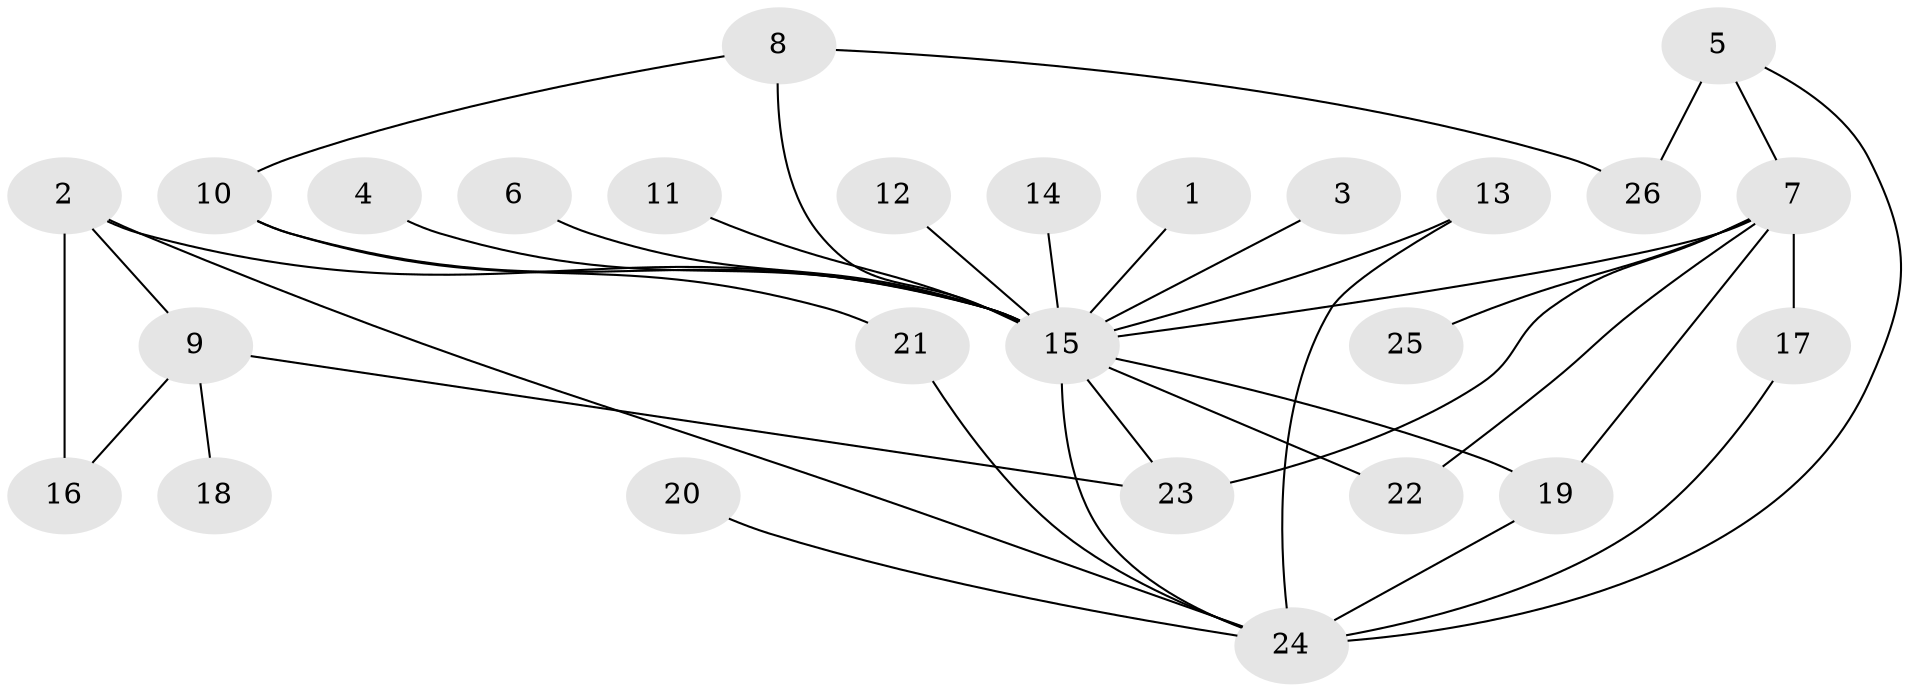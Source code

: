 // original degree distribution, {19: 0.015873015873015872, 12: 0.015873015873015872, 11: 0.015873015873015872, 3: 0.14285714285714285, 1: 0.5396825396825397, 6: 0.047619047619047616, 5: 0.015873015873015872, 4: 0.047619047619047616, 2: 0.15873015873015872}
// Generated by graph-tools (version 1.1) at 2025/36/03/04/25 23:36:49]
// undirected, 26 vertices, 38 edges
graph export_dot {
  node [color=gray90,style=filled];
  1;
  2;
  3;
  4;
  5;
  6;
  7;
  8;
  9;
  10;
  11;
  12;
  13;
  14;
  15;
  16;
  17;
  18;
  19;
  20;
  21;
  22;
  23;
  24;
  25;
  26;
  1 -- 15 [weight=1.0];
  2 -- 9 [weight=1.0];
  2 -- 15 [weight=1.0];
  2 -- 16 [weight=1.0];
  2 -- 24 [weight=1.0];
  3 -- 15 [weight=1.0];
  4 -- 15 [weight=1.0];
  5 -- 7 [weight=1.0];
  5 -- 24 [weight=1.0];
  5 -- 26 [weight=2.0];
  6 -- 15 [weight=1.0];
  7 -- 15 [weight=1.0];
  7 -- 17 [weight=1.0];
  7 -- 19 [weight=1.0];
  7 -- 22 [weight=1.0];
  7 -- 23 [weight=2.0];
  7 -- 25 [weight=1.0];
  8 -- 10 [weight=1.0];
  8 -- 15 [weight=1.0];
  8 -- 26 [weight=1.0];
  9 -- 16 [weight=1.0];
  9 -- 18 [weight=1.0];
  9 -- 23 [weight=1.0];
  10 -- 15 [weight=1.0];
  10 -- 21 [weight=1.0];
  11 -- 15 [weight=1.0];
  12 -- 15 [weight=1.0];
  13 -- 15 [weight=1.0];
  13 -- 24 [weight=2.0];
  14 -- 15 [weight=1.0];
  15 -- 19 [weight=1.0];
  15 -- 22 [weight=1.0];
  15 -- 23 [weight=1.0];
  15 -- 24 [weight=1.0];
  17 -- 24 [weight=1.0];
  19 -- 24 [weight=1.0];
  20 -- 24 [weight=1.0];
  21 -- 24 [weight=1.0];
}
